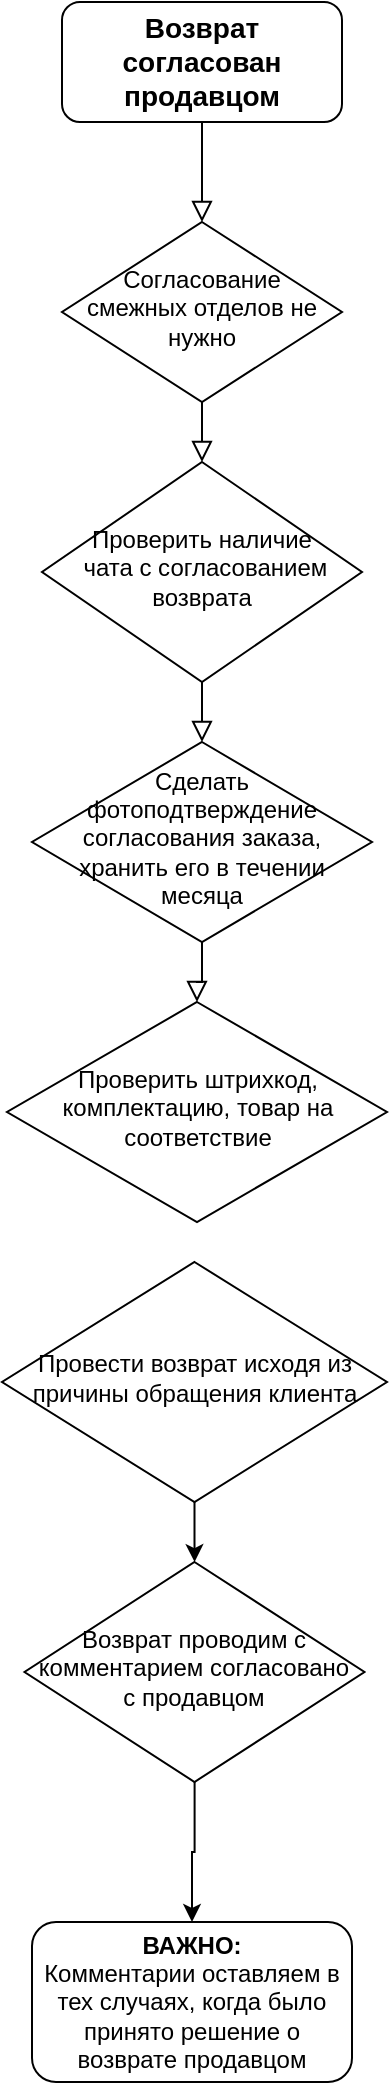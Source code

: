 <mxfile version="21.1.4" type="github">
  <diagram name="Страница 1" id="o59B3Kg4Us2tKe5Cvlzr">
    <mxGraphModel dx="877" dy="529" grid="1" gridSize="10" guides="1" tooltips="1" connect="1" arrows="1" fold="1" page="1" pageScale="1" pageWidth="827" pageHeight="1169" math="0" shadow="0">
      <root>
        <mxCell id="0" />
        <mxCell id="1" parent="0" />
        <mxCell id="02ui2vl80OlzsRt7-yGn-1" value="" style="rounded=0;html=1;jettySize=auto;orthogonalLoop=1;fontSize=11;endArrow=block;endFill=0;endSize=8;strokeWidth=1;shadow=0;labelBackgroundColor=none;edgeStyle=orthogonalEdgeStyle;" edge="1" parent="1" source="02ui2vl80OlzsRt7-yGn-2" target="02ui2vl80OlzsRt7-yGn-4">
          <mxGeometry relative="1" as="geometry" />
        </mxCell>
        <mxCell id="02ui2vl80OlzsRt7-yGn-2" value="&lt;b&gt;&lt;font style=&quot;font-size: 14px;&quot;&gt;Возврат согласован продавцом&lt;/font&gt;&lt;/b&gt;" style="rounded=1;whiteSpace=wrap;html=1;fontSize=12;glass=0;strokeWidth=1;shadow=0;" vertex="1" parent="1">
          <mxGeometry x="130" y="60" width="140" height="60" as="geometry" />
        </mxCell>
        <mxCell id="02ui2vl80OlzsRt7-yGn-3" value="" style="rounded=0;html=1;jettySize=auto;orthogonalLoop=1;fontSize=11;endArrow=block;endFill=0;endSize=8;strokeWidth=1;shadow=0;labelBackgroundColor=none;edgeStyle=orthogonalEdgeStyle;" edge="1" parent="1" source="02ui2vl80OlzsRt7-yGn-4" target="02ui2vl80OlzsRt7-yGn-5">
          <mxGeometry y="20" relative="1" as="geometry">
            <mxPoint as="offset" />
          </mxGeometry>
        </mxCell>
        <mxCell id="02ui2vl80OlzsRt7-yGn-4" value="Согласование смежных отделов не нужно" style="rhombus;whiteSpace=wrap;html=1;shadow=0;fontFamily=Helvetica;fontSize=12;align=center;strokeWidth=1;spacing=6;spacingTop=-4;" vertex="1" parent="1">
          <mxGeometry x="130" y="170" width="140" height="90" as="geometry" />
        </mxCell>
        <mxCell id="02ui2vl80OlzsRt7-yGn-5" value="&lt;font style=&quot;font-size: 12px;&quot;&gt;Проверить наличие&lt;br&gt;&amp;nbsp;чата с согласованием возврата&lt;/font&gt;" style="rhombus;whiteSpace=wrap;html=1;shadow=0;fontFamily=Helvetica;fontSize=12;align=center;strokeWidth=1;spacing=6;spacingTop=-4;" vertex="1" parent="1">
          <mxGeometry x="120" y="290" width="160" height="110" as="geometry" />
        </mxCell>
        <mxCell id="02ui2vl80OlzsRt7-yGn-6" value="" style="rounded=0;html=1;jettySize=auto;orthogonalLoop=1;fontSize=11;endArrow=block;endFill=0;endSize=8;strokeWidth=1;shadow=0;labelBackgroundColor=none;edgeStyle=orthogonalEdgeStyle;" edge="1" parent="1" source="02ui2vl80OlzsRt7-yGn-5">
          <mxGeometry x="0.343" y="20" relative="1" as="geometry">
            <mxPoint as="offset" />
            <mxPoint x="200" y="380" as="sourcePoint" />
            <mxPoint x="200" y="430" as="targetPoint" />
          </mxGeometry>
        </mxCell>
        <mxCell id="02ui2vl80OlzsRt7-yGn-7" value="Сделать фотоподтверждение согласования заказа, хранить его в течении месяца" style="rhombus;whiteSpace=wrap;html=1;shadow=0;fontFamily=Helvetica;fontSize=12;align=center;strokeWidth=1;spacing=6;spacingTop=-4;" vertex="1" parent="1">
          <mxGeometry x="115" y="430" width="170" height="100" as="geometry" />
        </mxCell>
        <mxCell id="02ui2vl80OlzsRt7-yGn-13" value="" style="edgeStyle=orthogonalEdgeStyle;rounded=0;orthogonalLoop=1;jettySize=auto;html=1;" edge="1" parent="1" source="02ui2vl80OlzsRt7-yGn-8" target="02ui2vl80OlzsRt7-yGn-12">
          <mxGeometry relative="1" as="geometry" />
        </mxCell>
        <mxCell id="02ui2vl80OlzsRt7-yGn-8" value="Провести возврат исходя из причины обращения клиента" style="rhombus;whiteSpace=wrap;html=1;shadow=0;fontFamily=Helvetica;fontSize=12;align=center;strokeWidth=1;spacing=6;spacingTop=-4;" vertex="1" parent="1">
          <mxGeometry x="100" y="690" width="192.5" height="120" as="geometry" />
        </mxCell>
        <mxCell id="02ui2vl80OlzsRt7-yGn-9" value="" style="rounded=0;html=1;jettySize=auto;orthogonalLoop=1;fontSize=11;endArrow=block;endFill=0;endSize=8;strokeWidth=1;shadow=0;labelBackgroundColor=none;edgeStyle=orthogonalEdgeStyle;" edge="1" parent="1" source="02ui2vl80OlzsRt7-yGn-7" target="02ui2vl80OlzsRt7-yGn-10">
          <mxGeometry x="0.343" y="20" relative="1" as="geometry">
            <mxPoint as="offset" />
            <mxPoint x="200" y="530" as="sourcePoint" />
            <mxPoint x="200" y="1020" as="targetPoint" />
          </mxGeometry>
        </mxCell>
        <mxCell id="02ui2vl80OlzsRt7-yGn-10" value="Проверить штрихкод, комплектацию, товар на соответствие" style="rhombus;whiteSpace=wrap;html=1;shadow=0;fontFamily=Helvetica;fontSize=12;align=center;strokeWidth=1;spacing=6;spacingTop=-4;" vertex="1" parent="1">
          <mxGeometry x="102.5" y="560" width="190" height="110" as="geometry" />
        </mxCell>
        <mxCell id="02ui2vl80OlzsRt7-yGn-11" value="&lt;b&gt;ВАЖНО:&lt;/b&gt;&lt;br&gt;Комментарии оставляем в тех случаях, когда было принято решение о возврате продавцом" style="rounded=1;whiteSpace=wrap;html=1;fontSize=12;glass=0;strokeWidth=1;shadow=0;" vertex="1" parent="1">
          <mxGeometry x="115" y="1020" width="160" height="80" as="geometry" />
        </mxCell>
        <mxCell id="02ui2vl80OlzsRt7-yGn-14" value="" style="edgeStyle=orthogonalEdgeStyle;rounded=0;orthogonalLoop=1;jettySize=auto;html=1;" edge="1" parent="1" source="02ui2vl80OlzsRt7-yGn-12" target="02ui2vl80OlzsRt7-yGn-11">
          <mxGeometry relative="1" as="geometry" />
        </mxCell>
        <mxCell id="02ui2vl80OlzsRt7-yGn-12" value="Возврат проводим с комментарием согласовано с продавцом" style="rhombus;whiteSpace=wrap;html=1;shadow=0;fontFamily=Helvetica;fontSize=12;align=center;strokeWidth=1;spacing=6;spacingTop=-4;" vertex="1" parent="1">
          <mxGeometry x="111.25" y="840" width="170" height="110" as="geometry" />
        </mxCell>
      </root>
    </mxGraphModel>
  </diagram>
</mxfile>
